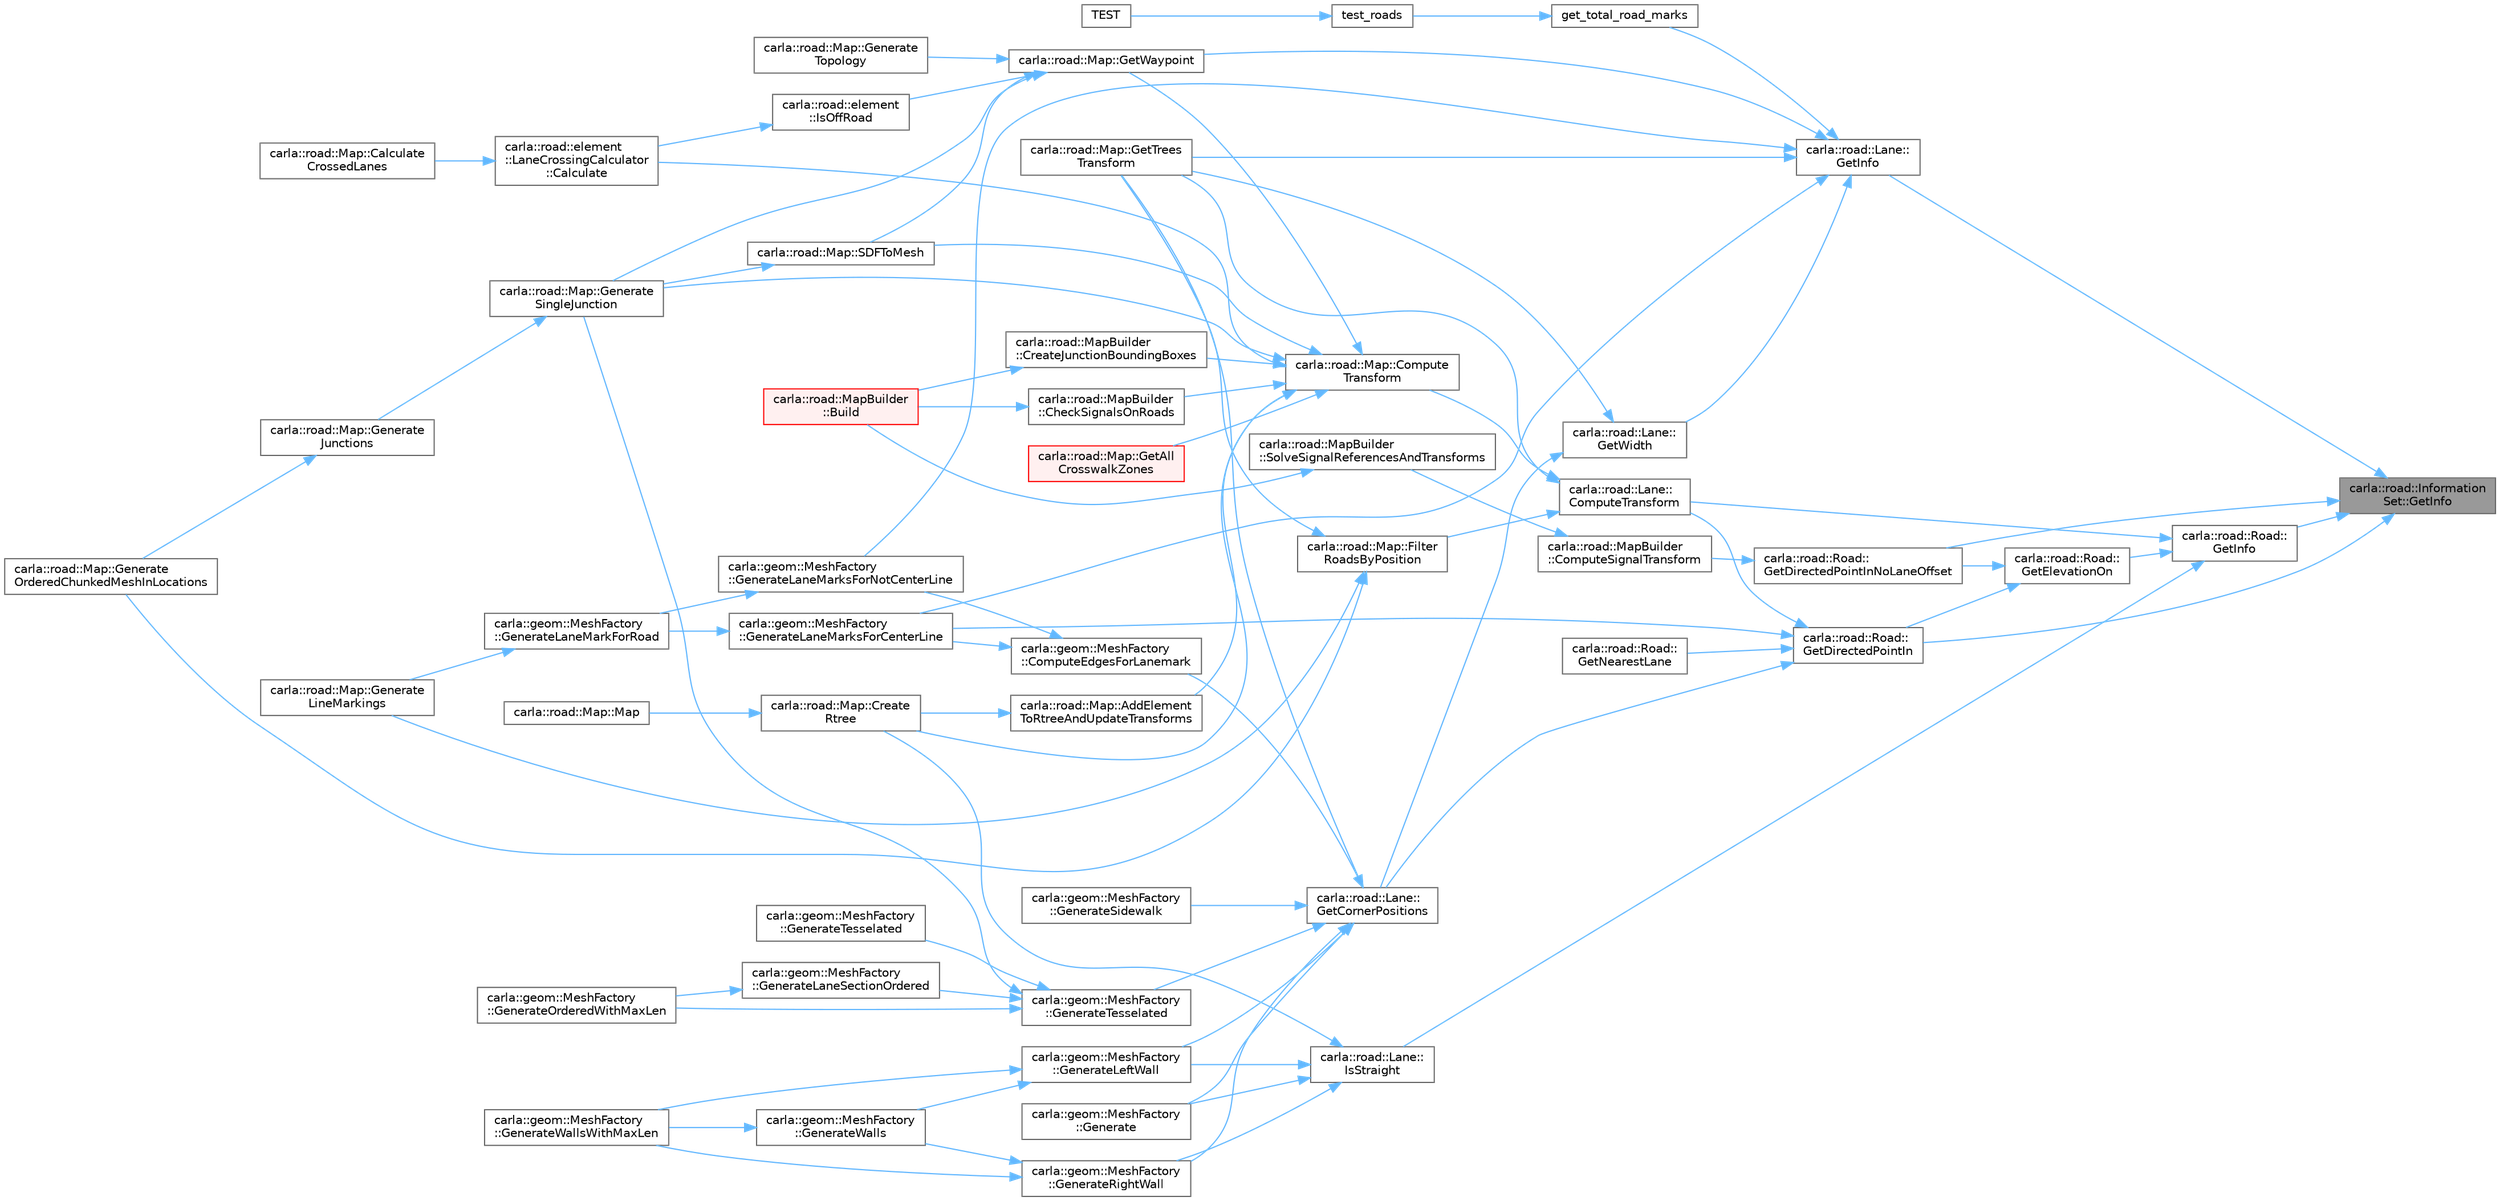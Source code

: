 digraph "carla::road::InformationSet::GetInfo"
{
 // INTERACTIVE_SVG=YES
 // LATEX_PDF_SIZE
  bgcolor="transparent";
  edge [fontname=Helvetica,fontsize=10,labelfontname=Helvetica,labelfontsize=10];
  node [fontname=Helvetica,fontsize=10,shape=box,height=0.2,width=0.4];
  rankdir="RL";
  Node1 [id="Node000001",label="carla::road::Information\lSet::GetInfo",height=0.2,width=0.4,color="gray40", fillcolor="grey60", style="filled", fontcolor="black",tooltip="Returns single info given a type and a distance (s) from the start of the road"];
  Node1 -> Node2 [id="edge1_Node000001_Node000002",dir="back",color="steelblue1",style="solid",tooltip=" "];
  Node2 [id="Node000002",label="carla::road::Road::\lGetDirectedPointIn",height=0.2,width=0.4,color="grey40", fillcolor="white", style="filled",URL="$dd/de6/classcarla_1_1road_1_1Road.html#abe77139bd9cba13e5c068c6f78b5196c",tooltip="Returns a directed point on the center of the road (lane 0), with the corresponding laneOffset and el..."];
  Node2 -> Node3 [id="edge2_Node000002_Node000003",dir="back",color="steelblue1",style="solid",tooltip=" "];
  Node3 [id="Node000003",label="carla::road::Lane::\lComputeTransform",height=0.2,width=0.4,color="grey40", fillcolor="white", style="filled",URL="$df/d85/classcarla_1_1road_1_1Lane.html#a5b6a44fb0e0cd41e21557e93f913f45a",tooltip=" "];
  Node3 -> Node4 [id="edge3_Node000003_Node000004",dir="back",color="steelblue1",style="solid",tooltip=" "];
  Node4 [id="Node000004",label="carla::road::Map::Compute\lTransform",height=0.2,width=0.4,color="grey40", fillcolor="white", style="filled",URL="$d0/d34/classcarla_1_1road_1_1Map.html#ab92716131e75fa9760042389d14f56a2",tooltip=" "];
  Node4 -> Node5 [id="edge4_Node000004_Node000005",dir="back",color="steelblue1",style="solid",tooltip=" "];
  Node5 [id="Node000005",label="carla::road::Map::AddElement\lToRtreeAndUpdateTransforms",height=0.2,width=0.4,color="grey40", fillcolor="white", style="filled",URL="$d0/d34/classcarla_1_1road_1_1Map.html#a36af7faea3211dab99511c59e06c52c2",tooltip=" "];
  Node5 -> Node6 [id="edge5_Node000005_Node000006",dir="back",color="steelblue1",style="solid",tooltip=" "];
  Node6 [id="Node000006",label="carla::road::Map::Create\lRtree",height=0.2,width=0.4,color="grey40", fillcolor="white", style="filled",URL="$d0/d34/classcarla_1_1road_1_1Map.html#ad30ed42bc1a8089df7d63ec8cdfa3e72",tooltip=" "];
  Node6 -> Node7 [id="edge6_Node000006_Node000007",dir="back",color="steelblue1",style="solid",tooltip=" "];
  Node7 [id="Node000007",label="carla::road::Map::Map",height=0.2,width=0.4,color="grey40", fillcolor="white", style="filled",URL="$d0/d34/classcarla_1_1road_1_1Map.html#a8f7405072e937b732ea32c9b73bd116c",tooltip="========================================================================"];
  Node4 -> Node8 [id="edge7_Node000004_Node000008",dir="back",color="steelblue1",style="solid",tooltip=" "];
  Node8 [id="Node000008",label="carla::road::element\l::LaneCrossingCalculator\l::Calculate",height=0.2,width=0.4,color="grey40", fillcolor="white", style="filled",URL="$d2/d60/classcarla_1_1road_1_1element_1_1LaneCrossingCalculator.html#a589511f573df9e9c46c55a7a46c02cd6",tooltip=" "];
  Node8 -> Node9 [id="edge8_Node000008_Node000009",dir="back",color="steelblue1",style="solid",tooltip=" "];
  Node9 [id="Node000009",label="carla::road::Map::Calculate\lCrossedLanes",height=0.2,width=0.4,color="grey40", fillcolor="white", style="filled",URL="$d0/d34/classcarla_1_1road_1_1Map.html#a4d3427dc449d9555dc1a02865d110e76",tooltip=" "];
  Node4 -> Node10 [id="edge9_Node000004_Node000010",dir="back",color="steelblue1",style="solid",tooltip=" "];
  Node10 [id="Node000010",label="carla::road::MapBuilder\l::CheckSignalsOnRoads",height=0.2,width=0.4,color="grey40", fillcolor="white", style="filled",URL="$de/d16/classcarla_1_1road_1_1MapBuilder.html#af3773de062a9e9aec4310f024f19ba28",tooltip="Checks signals overlapping driving lanes and emits a warning"];
  Node10 -> Node11 [id="edge10_Node000010_Node000011",dir="back",color="steelblue1",style="solid",tooltip=" "];
  Node11 [id="Node000011",label="carla::road::MapBuilder\l::Build",height=0.2,width=0.4,color="red", fillcolor="#FFF0F0", style="filled",URL="$de/d16/classcarla_1_1road_1_1MapBuilder.html#a7b0bb12125e15fd246924aee12327e7e",tooltip=" "];
  Node4 -> Node30 [id="edge11_Node000004_Node000030",dir="back",color="steelblue1",style="solid",tooltip=" "];
  Node30 [id="Node000030",label="carla::road::MapBuilder\l::CreateJunctionBoundingBoxes",height=0.2,width=0.4,color="grey40", fillcolor="white", style="filled",URL="$de/d16/classcarla_1_1road_1_1MapBuilder.html#ab0d9fe008defb1501769cf62f8cadf14",tooltip="Create the bounding boxes of each junction"];
  Node30 -> Node11 [id="edge12_Node000030_Node000011",dir="back",color="steelblue1",style="solid",tooltip=" "];
  Node4 -> Node6 [id="edge13_Node000004_Node000006",dir="back",color="steelblue1",style="solid",tooltip=" "];
  Node4 -> Node31 [id="edge14_Node000004_Node000031",dir="back",color="steelblue1",style="solid",tooltip=" "];
  Node31 [id="Node000031",label="carla::road::Map::Generate\lSingleJunction",height=0.2,width=0.4,color="grey40", fillcolor="white", style="filled",URL="$d0/d34/classcarla_1_1road_1_1Map.html#accf4f345bb9db4bcd6cdd9e6fec322cc",tooltip=" "];
  Node31 -> Node32 [id="edge15_Node000031_Node000032",dir="back",color="steelblue1",style="solid",tooltip=" "];
  Node32 [id="Node000032",label="carla::road::Map::Generate\lJunctions",height=0.2,width=0.4,color="grey40", fillcolor="white", style="filled",URL="$d0/d34/classcarla_1_1road_1_1Map.html#aa51550af7f6efc7df8691eb41225beec",tooltip=" "];
  Node32 -> Node33 [id="edge16_Node000032_Node000033",dir="back",color="steelblue1",style="solid",tooltip=" "];
  Node33 [id="Node000033",label="carla::road::Map::Generate\lOrderedChunkedMeshInLocations",height=0.2,width=0.4,color="grey40", fillcolor="white", style="filled",URL="$d0/d34/classcarla_1_1road_1_1Map.html#ac77235567699cc2853177c441390fd14",tooltip=" "];
  Node4 -> Node34 [id="edge17_Node000004_Node000034",dir="back",color="steelblue1",style="solid",tooltip=" "];
  Node34 [id="Node000034",label="carla::road::Map::GetAll\lCrosswalkZones",height=0.2,width=0.4,color="red", fillcolor="#FFF0F0", style="filled",URL="$d0/d34/classcarla_1_1road_1_1Map.html#ad5c36d945ee852b47b55e7d3210a20d0",tooltip="Returns a list of locations defining 2d areas, when a location is repeated an area is finished"];
  Node4 -> Node36 [id="edge18_Node000004_Node000036",dir="back",color="steelblue1",style="solid",tooltip=" "];
  Node36 [id="Node000036",label="carla::road::Map::GetWaypoint",height=0.2,width=0.4,color="grey40", fillcolor="white", style="filled",URL="$d0/d34/classcarla_1_1road_1_1Map.html#a39f0ccacb98f62b339de96c69621543b",tooltip=" "];
  Node36 -> Node31 [id="edge19_Node000036_Node000031",dir="back",color="steelblue1",style="solid",tooltip=" "];
  Node36 -> Node37 [id="edge20_Node000036_Node000037",dir="back",color="steelblue1",style="solid",tooltip=" "];
  Node37 [id="Node000037",label="carla::road::Map::Generate\lTopology",height=0.2,width=0.4,color="grey40", fillcolor="white", style="filled",URL="$d0/d34/classcarla_1_1road_1_1Map.html#a047f3fd871248ef6cea3d7057e38830b",tooltip="Generate the minimum set of waypoints that define the topology of map."];
  Node36 -> Node38 [id="edge21_Node000036_Node000038",dir="back",color="steelblue1",style="solid",tooltip=" "];
  Node38 [id="Node000038",label="carla::road::element\l::IsOffRoad",height=0.2,width=0.4,color="grey40", fillcolor="white", style="filled",URL="$df/dc1/namespacecarla_1_1road_1_1element.html#ad4397b3938f0a721ad5208f14912b744",tooltip=" "];
  Node38 -> Node8 [id="edge22_Node000038_Node000008",dir="back",color="steelblue1",style="solid",tooltip=" "];
  Node36 -> Node39 [id="edge23_Node000036_Node000039",dir="back",color="steelblue1",style="solid",tooltip=" "];
  Node39 [id="Node000039",label="carla::road::Map::SDFToMesh",height=0.2,width=0.4,color="grey40", fillcolor="white", style="filled",URL="$d0/d34/classcarla_1_1road_1_1Map.html#a1653a470bdf6e93b0471773b2e079847",tooltip=" "];
  Node39 -> Node31 [id="edge24_Node000039_Node000031",dir="back",color="steelblue1",style="solid",tooltip=" "];
  Node4 -> Node39 [id="edge25_Node000004_Node000039",dir="back",color="steelblue1",style="solid",tooltip=" "];
  Node3 -> Node40 [id="edge26_Node000003_Node000040",dir="back",color="steelblue1",style="solid",tooltip=" "];
  Node40 [id="Node000040",label="carla::road::Map::Filter\lRoadsByPosition",height=0.2,width=0.4,color="grey40", fillcolor="white", style="filled",URL="$d0/d34/classcarla_1_1road_1_1Map.html#a3552f28db07d8de3e0a41d693412171e",tooltip=" "];
  Node40 -> Node41 [id="edge27_Node000040_Node000041",dir="back",color="steelblue1",style="solid",tooltip=" "];
  Node41 [id="Node000041",label="carla::road::Map::Generate\lLineMarkings",height=0.2,width=0.4,color="grey40", fillcolor="white", style="filled",URL="$d0/d34/classcarla_1_1road_1_1Map.html#ad84d5990ccd301600bdf6863ed04dcdd",tooltip="Buids a list of meshes related with LineMarkings"];
  Node40 -> Node33 [id="edge28_Node000040_Node000033",dir="back",color="steelblue1",style="solid",tooltip=" "];
  Node40 -> Node42 [id="edge29_Node000040_Node000042",dir="back",color="steelblue1",style="solid",tooltip=" "];
  Node42 [id="Node000042",label="carla::road::Map::GetTrees\lTransform",height=0.2,width=0.4,color="grey40", fillcolor="white", style="filled",URL="$d0/d34/classcarla_1_1road_1_1Map.html#a17e65cd8e5fb3d61bf5a732bf225710d",tooltip=" "];
  Node3 -> Node42 [id="edge30_Node000003_Node000042",dir="back",color="steelblue1",style="solid",tooltip=" "];
  Node2 -> Node43 [id="edge31_Node000002_Node000043",dir="back",color="steelblue1",style="solid",tooltip=" "];
  Node43 [id="Node000043",label="carla::geom::MeshFactory\l::GenerateLaneMarksForCenterLine",height=0.2,width=0.4,color="grey40", fillcolor="white", style="filled",URL="$d6/d3d/classcarla_1_1geom_1_1MeshFactory.html#a5744e75d34e0a3514892d4a9b7906652",tooltip=" "];
  Node43 -> Node44 [id="edge32_Node000043_Node000044",dir="back",color="steelblue1",style="solid",tooltip=" "];
  Node44 [id="Node000044",label="carla::geom::MeshFactory\l::GenerateLaneMarkForRoad",height=0.2,width=0.4,color="grey40", fillcolor="white", style="filled",URL="$d6/d3d/classcarla_1_1geom_1_1MeshFactory.html#a6228f1a0673c73589a0816085fbc2900",tooltip=" "];
  Node44 -> Node41 [id="edge33_Node000044_Node000041",dir="back",color="steelblue1",style="solid",tooltip=" "];
  Node2 -> Node45 [id="edge34_Node000002_Node000045",dir="back",color="steelblue1",style="solid",tooltip=" "];
  Node45 [id="Node000045",label="carla::road::Lane::\lGetCornerPositions",height=0.2,width=0.4,color="grey40", fillcolor="white", style="filled",URL="$df/d85/classcarla_1_1road_1_1Lane.html#ae0d376fa422b14e54af3a702e1b8385a",tooltip="Computes the location of the edges given a s"];
  Node45 -> Node46 [id="edge35_Node000045_Node000046",dir="back",color="steelblue1",style="solid",tooltip=" "];
  Node46 [id="Node000046",label="carla::geom::MeshFactory\l::ComputeEdgesForLanemark",height=0.2,width=0.4,color="grey40", fillcolor="white", style="filled",URL="$d6/d3d/classcarla_1_1geom_1_1MeshFactory.html#a512234aafe71530fd0cff32d9a27a4e4",tooltip=" "];
  Node46 -> Node43 [id="edge36_Node000046_Node000043",dir="back",color="steelblue1",style="solid",tooltip=" "];
  Node46 -> Node47 [id="edge37_Node000046_Node000047",dir="back",color="steelblue1",style="solid",tooltip=" "];
  Node47 [id="Node000047",label="carla::geom::MeshFactory\l::GenerateLaneMarksForNotCenterLine",height=0.2,width=0.4,color="grey40", fillcolor="white", style="filled",URL="$d6/d3d/classcarla_1_1geom_1_1MeshFactory.html#aad2ea408b3032e959e384431becd860b",tooltip=" "];
  Node47 -> Node44 [id="edge38_Node000047_Node000044",dir="back",color="steelblue1",style="solid",tooltip=" "];
  Node45 -> Node48 [id="edge39_Node000045_Node000048",dir="back",color="steelblue1",style="solid",tooltip=" "];
  Node48 [id="Node000048",label="carla::geom::MeshFactory\l::Generate",height=0.2,width=0.4,color="grey40", fillcolor="white", style="filled",URL="$d6/d3d/classcarla_1_1geom_1_1MeshFactory.html#a1e3c826505f82d1ddffd9f40c39cfa2a",tooltip="Generates a mesh that defines a lane from a given s start and end"];
  Node45 -> Node49 [id="edge40_Node000045_Node000049",dir="back",color="steelblue1",style="solid",tooltip=" "];
  Node49 [id="Node000049",label="carla::geom::MeshFactory\l::GenerateLeftWall",height=0.2,width=0.4,color="grey40", fillcolor="white", style="filled",URL="$d6/d3d/classcarla_1_1geom_1_1MeshFactory.html#a202f9750d3be15d0af4b42b3a90f3662",tooltip="Generates a wall-like mesh at the left side of the lane"];
  Node49 -> Node50 [id="edge41_Node000049_Node000050",dir="back",color="steelblue1",style="solid",tooltip=" "];
  Node50 [id="Node000050",label="carla::geom::MeshFactory\l::GenerateWalls",height=0.2,width=0.4,color="grey40", fillcolor="white", style="filled",URL="$d6/d3d/classcarla_1_1geom_1_1MeshFactory.html#aec242ce8214cea646ba254c0cfc0176a",tooltip="Genrates a mesh representing a wall on the road corners to avoid cars falling down"];
  Node50 -> Node51 [id="edge42_Node000050_Node000051",dir="back",color="steelblue1",style="solid",tooltip=" "];
  Node51 [id="Node000051",label="carla::geom::MeshFactory\l::GenerateWallsWithMaxLen",height=0.2,width=0.4,color="grey40", fillcolor="white", style="filled",URL="$d6/d3d/classcarla_1_1geom_1_1MeshFactory.html#a5588f2f98ea42ade1082db0ef1c8ce7b",tooltip="Generates a list of meshes that defines a lane_section safety wall with a maximum length"];
  Node49 -> Node51 [id="edge43_Node000049_Node000051",dir="back",color="steelblue1",style="solid",tooltip=" "];
  Node45 -> Node52 [id="edge44_Node000045_Node000052",dir="back",color="steelblue1",style="solid",tooltip=" "];
  Node52 [id="Node000052",label="carla::geom::MeshFactory\l::GenerateRightWall",height=0.2,width=0.4,color="grey40", fillcolor="white", style="filled",URL="$d6/d3d/classcarla_1_1geom_1_1MeshFactory.html#a11c673db2f69ad3c21ebba4d068b8c6c",tooltip="Generates a wall-like mesh at the right side of the lane"];
  Node52 -> Node50 [id="edge45_Node000052_Node000050",dir="back",color="steelblue1",style="solid",tooltip=" "];
  Node52 -> Node51 [id="edge46_Node000052_Node000051",dir="back",color="steelblue1",style="solid",tooltip=" "];
  Node45 -> Node53 [id="edge47_Node000045_Node000053",dir="back",color="steelblue1",style="solid",tooltip=" "];
  Node53 [id="Node000053",label="carla::geom::MeshFactory\l::GenerateSidewalk",height=0.2,width=0.4,color="grey40", fillcolor="white", style="filled",URL="$d6/d3d/classcarla_1_1geom_1_1MeshFactory.html#a307f715a3e409fd5db0ce50f45c40478",tooltip=" "];
  Node45 -> Node54 [id="edge48_Node000045_Node000054",dir="back",color="steelblue1",style="solid",tooltip=" "];
  Node54 [id="Node000054",label="carla::geom::MeshFactory\l::GenerateTesselated",height=0.2,width=0.4,color="grey40", fillcolor="white", style="filled",URL="$d6/d3d/classcarla_1_1geom_1_1MeshFactory.html#ae26205cfd730254bb1a35302386b497f",tooltip="Generates a mesh that defines a lane from a given s start and end with bigger tesselation"];
  Node54 -> Node55 [id="edge49_Node000054_Node000055",dir="back",color="steelblue1",style="solid",tooltip=" "];
  Node55 [id="Node000055",label="carla::geom::MeshFactory\l::GenerateLaneSectionOrdered",height=0.2,width=0.4,color="grey40", fillcolor="white", style="filled",URL="$d6/d3d/classcarla_1_1geom_1_1MeshFactory.html#ab98f3e86a2e1abf508c132708c48e414",tooltip="Generates a mesh that defines a lane section"];
  Node55 -> Node56 [id="edge50_Node000055_Node000056",dir="back",color="steelblue1",style="solid",tooltip=" "];
  Node56 [id="Node000056",label="carla::geom::MeshFactory\l::GenerateOrderedWithMaxLen",height=0.2,width=0.4,color="grey40", fillcolor="white", style="filled",URL="$d6/d3d/classcarla_1_1geom_1_1MeshFactory.html#acce620f6e7432999236d4dd2c7900e24",tooltip="Generates a list of meshes that defines a lane_section with a maximum length"];
  Node54 -> Node56 [id="edge51_Node000054_Node000056",dir="back",color="steelblue1",style="solid",tooltip=" "];
  Node54 -> Node31 [id="edge52_Node000054_Node000031",dir="back",color="steelblue1",style="solid",tooltip=" "];
  Node54 -> Node57 [id="edge53_Node000054_Node000057",dir="back",color="steelblue1",style="solid",tooltip=" "];
  Node57 [id="Node000057",label="carla::geom::MeshFactory\l::GenerateTesselated",height=0.2,width=0.4,color="grey40", fillcolor="white", style="filled",URL="$d6/d3d/classcarla_1_1geom_1_1MeshFactory.html#a27fb4c904ccf5679a3888a511609495b",tooltip="Generates a mesh that defines the whole lane with bigger tesselation"];
  Node45 -> Node42 [id="edge54_Node000045_Node000042",dir="back",color="steelblue1",style="solid",tooltip=" "];
  Node2 -> Node58 [id="edge55_Node000002_Node000058",dir="back",color="steelblue1",style="solid",tooltip=" "];
  Node58 [id="Node000058",label="carla::road::Road::\lGetNearestLane",height=0.2,width=0.4,color="grey40", fillcolor="white", style="filled",URL="$dd/de6/classcarla_1_1road_1_1Road.html#ab2b49cb7ce0697c34d49e20dfa40692b",tooltip="Returns a pointer to the nearest lane, given s relative to Road and a location"];
  Node1 -> Node59 [id="edge56_Node000001_Node000059",dir="back",color="steelblue1",style="solid",tooltip=" "];
  Node59 [id="Node000059",label="carla::road::Road::\lGetDirectedPointInNoLaneOffset",height=0.2,width=0.4,color="grey40", fillcolor="white", style="filled",URL="$dd/de6/classcarla_1_1road_1_1Road.html#add5e8cae755c9981a715426d29f14887",tooltip="Returns a directed point on the center of the road (lane 0), with the corresponding laneOffset and el..."];
  Node59 -> Node60 [id="edge57_Node000059_Node000060",dir="back",color="steelblue1",style="solid",tooltip=" "];
  Node60 [id="Node000060",label="carla::road::MapBuilder\l::ComputeSignalTransform",height=0.2,width=0.4,color="grey40", fillcolor="white", style="filled",URL="$de/d16/classcarla_1_1road_1_1MapBuilder.html#a59c3796375f1ca76276763f94b923afc",tooltip=" "];
  Node60 -> Node61 [id="edge58_Node000060_Node000061",dir="back",color="steelblue1",style="solid",tooltip=" "];
  Node61 [id="Node000061",label="carla::road::MapBuilder\l::SolveSignalReferencesAndTransforms",height=0.2,width=0.4,color="grey40", fillcolor="white", style="filled",URL="$de/d16/classcarla_1_1road_1_1MapBuilder.html#ae08e6f0bdd3b6efe2e30ca19effd3a97",tooltip="Solves the signal references in the road"];
  Node61 -> Node11 [id="edge59_Node000061_Node000011",dir="back",color="steelblue1",style="solid",tooltip=" "];
  Node1 -> Node62 [id="edge60_Node000001_Node000062",dir="back",color="steelblue1",style="solid",tooltip=" "];
  Node62 [id="Node000062",label="carla::road::Lane::\lGetInfo",height=0.2,width=0.4,color="grey40", fillcolor="white", style="filled",URL="$df/d85/classcarla_1_1road_1_1Lane.html#a68ed9c59953314ff9437cb820c8e7db8",tooltip=" "];
  Node62 -> Node43 [id="edge61_Node000062_Node000043",dir="back",color="steelblue1",style="solid",tooltip=" "];
  Node62 -> Node47 [id="edge62_Node000062_Node000047",dir="back",color="steelblue1",style="solid",tooltip=" "];
  Node62 -> Node63 [id="edge63_Node000062_Node000063",dir="back",color="steelblue1",style="solid",tooltip=" "];
  Node63 [id="Node000063",label="get_total_road_marks",height=0.2,width=0.4,color="grey40", fillcolor="white", style="filled",URL="$d1/dc0/test__opendrive_8cpp.html#abf3b27156775448afb3a631bf7351e4d",tooltip=" "];
  Node63 -> Node64 [id="edge64_Node000063_Node000064",dir="back",color="steelblue1",style="solid",tooltip=" "];
  Node64 [id="Node000064",label="test_roads",height=0.2,width=0.4,color="grey40", fillcolor="white", style="filled",URL="$d1/dc0/test__opendrive_8cpp.html#a150bee03ecfb9362ac5a63f334562723",tooltip=" "];
  Node64 -> Node27 [id="edge65_Node000064_Node000027",dir="back",color="steelblue1",style="solid",tooltip=" "];
  Node27 [id="Node000027",label="TEST",height=0.2,width=0.4,color="grey40", fillcolor="white", style="filled",URL="$d1/dc0/test__opendrive_8cpp.html#aa6244d8f18c32ca7e6f0b3de79354dda",tooltip=" "];
  Node62 -> Node42 [id="edge66_Node000062_Node000042",dir="back",color="steelblue1",style="solid",tooltip=" "];
  Node62 -> Node36 [id="edge67_Node000062_Node000036",dir="back",color="steelblue1",style="solid",tooltip=" "];
  Node62 -> Node65 [id="edge68_Node000062_Node000065",dir="back",color="steelblue1",style="solid",tooltip=" "];
  Node65 [id="Node000065",label="carla::road::Lane::\lGetWidth",height=0.2,width=0.4,color="grey40", fillcolor="white", style="filled",URL="$df/d85/classcarla_1_1road_1_1Lane.html#a34da073c1da719b3455c4dd8f7b441c9",tooltip="Returns the total lane width given a s"];
  Node65 -> Node45 [id="edge69_Node000065_Node000045",dir="back",color="steelblue1",style="solid",tooltip=" "];
  Node65 -> Node42 [id="edge70_Node000065_Node000042",dir="back",color="steelblue1",style="solid",tooltip=" "];
  Node1 -> Node66 [id="edge71_Node000001_Node000066",dir="back",color="steelblue1",style="solid",tooltip=" "];
  Node66 [id="Node000066",label="carla::road::Road::\lGetInfo",height=0.2,width=0.4,color="grey40", fillcolor="white", style="filled",URL="$dd/de6/classcarla_1_1road_1_1Road.html#a26fed22ee04e5663028f37034c8bd066",tooltip=" "];
  Node66 -> Node3 [id="edge72_Node000066_Node000003",dir="back",color="steelblue1",style="solid",tooltip=" "];
  Node66 -> Node67 [id="edge73_Node000066_Node000067",dir="back",color="steelblue1",style="solid",tooltip=" "];
  Node67 [id="Node000067",label="carla::road::Road::\lGetElevationOn",height=0.2,width=0.4,color="grey40", fillcolor="white", style="filled",URL="$dd/de6/classcarla_1_1road_1_1Road.html#a9e0bba29f5bc845d314126c30c46743e",tooltip=" "];
  Node67 -> Node2 [id="edge74_Node000067_Node000002",dir="back",color="steelblue1",style="solid",tooltip=" "];
  Node67 -> Node59 [id="edge75_Node000067_Node000059",dir="back",color="steelblue1",style="solid",tooltip=" "];
  Node66 -> Node68 [id="edge76_Node000066_Node000068",dir="back",color="steelblue1",style="solid",tooltip=" "];
  Node68 [id="Node000068",label="carla::road::Lane::\lIsStraight",height=0.2,width=0.4,color="grey40", fillcolor="white", style="filled",URL="$df/d85/classcarla_1_1road_1_1Lane.html#a046ae843bd1a4d5da97903da529fe09d",tooltip="Checks whether the geometry is straight or not"];
  Node68 -> Node6 [id="edge77_Node000068_Node000006",dir="back",color="steelblue1",style="solid",tooltip=" "];
  Node68 -> Node48 [id="edge78_Node000068_Node000048",dir="back",color="steelblue1",style="solid",tooltip=" "];
  Node68 -> Node49 [id="edge79_Node000068_Node000049",dir="back",color="steelblue1",style="solid",tooltip=" "];
  Node68 -> Node52 [id="edge80_Node000068_Node000052",dir="back",color="steelblue1",style="solid",tooltip=" "];
}
